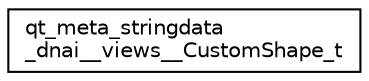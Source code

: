 digraph "Graphical Class Hierarchy"
{
  edge [fontname="Helvetica",fontsize="10",labelfontname="Helvetica",labelfontsize="10"];
  node [fontname="Helvetica",fontsize="10",shape=record];
  rankdir="LR";
  Node1 [label="qt_meta_stringdata\l_dnai__views__CustomShape_t",height=0.2,width=0.4,color="black", fillcolor="white", style="filled",URL="$structqt__meta__stringdata__dnai____views_____custom_shape__t.html"];
}
